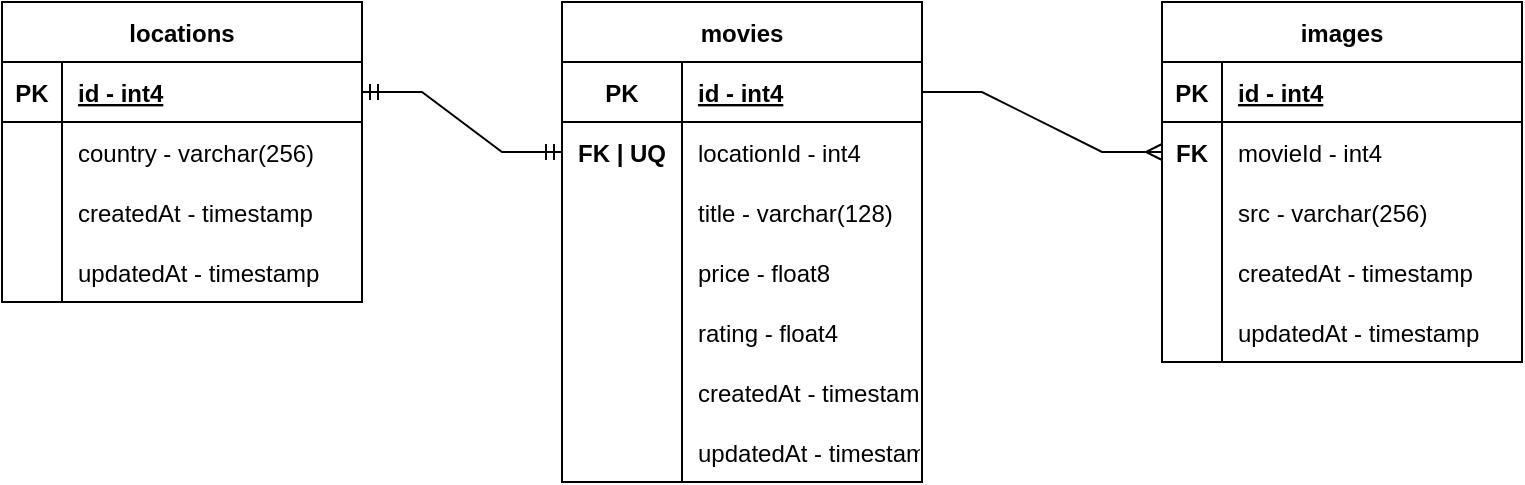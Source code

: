 <mxfile version="20.8.23" type="device"><diagram name="Page-1" id="e56a1550-8fbb-45ad-956c-1786394a9013"><mxGraphModel dx="1026" dy="645" grid="1" gridSize="10" guides="1" tooltips="1" connect="1" arrows="1" fold="1" page="1" pageScale="1" pageWidth="1100" pageHeight="850" background="none" math="0" shadow="0"><root><mxCell id="0"/><mxCell id="1" parent="0"/><mxCell id="b8wpY3FNWX6VCzvl1BRf-1" value="locations" style="shape=table;startSize=30;container=1;collapsible=1;childLayout=tableLayout;fixedRows=1;rowLines=0;fontStyle=1;align=center;resizeLast=1;" vertex="1" parent="1"><mxGeometry x="180" y="120" width="180" height="150" as="geometry"><mxRectangle x="230" y="130" width="90" height="30" as="alternateBounds"/></mxGeometry></mxCell><mxCell id="b8wpY3FNWX6VCzvl1BRf-2" value="" style="shape=tableRow;horizontal=0;startSize=0;swimlaneHead=0;swimlaneBody=0;fillColor=none;collapsible=0;dropTarget=0;points=[[0,0.5],[1,0.5]];portConstraint=eastwest;top=0;left=0;right=0;bottom=1;" vertex="1" parent="b8wpY3FNWX6VCzvl1BRf-1"><mxGeometry y="30" width="180" height="30" as="geometry"/></mxCell><mxCell id="b8wpY3FNWX6VCzvl1BRf-3" value="PK" style="shape=partialRectangle;connectable=0;fillColor=none;top=0;left=0;bottom=0;right=0;fontStyle=1;overflow=hidden;" vertex="1" parent="b8wpY3FNWX6VCzvl1BRf-2"><mxGeometry width="30" height="30" as="geometry"><mxRectangle width="30" height="30" as="alternateBounds"/></mxGeometry></mxCell><mxCell id="b8wpY3FNWX6VCzvl1BRf-4" value="id - int4" style="shape=partialRectangle;connectable=0;fillColor=none;top=0;left=0;bottom=0;right=0;align=left;spacingLeft=6;fontStyle=5;overflow=hidden;" vertex="1" parent="b8wpY3FNWX6VCzvl1BRf-2"><mxGeometry x="30" width="150" height="30" as="geometry"><mxRectangle width="150" height="30" as="alternateBounds"/></mxGeometry></mxCell><mxCell id="b8wpY3FNWX6VCzvl1BRf-5" value="" style="shape=tableRow;horizontal=0;startSize=0;swimlaneHead=0;swimlaneBody=0;fillColor=none;collapsible=0;dropTarget=0;points=[[0,0.5],[1,0.5]];portConstraint=eastwest;top=0;left=0;right=0;bottom=0;" vertex="1" parent="b8wpY3FNWX6VCzvl1BRf-1"><mxGeometry y="60" width="180" height="30" as="geometry"/></mxCell><mxCell id="b8wpY3FNWX6VCzvl1BRf-6" value="" style="shape=partialRectangle;connectable=0;fillColor=none;top=0;left=0;bottom=0;right=0;editable=1;overflow=hidden;" vertex="1" parent="b8wpY3FNWX6VCzvl1BRf-5"><mxGeometry width="30" height="30" as="geometry"><mxRectangle width="30" height="30" as="alternateBounds"/></mxGeometry></mxCell><mxCell id="b8wpY3FNWX6VCzvl1BRf-7" value="country - varchar(256)" style="shape=partialRectangle;connectable=0;fillColor=none;top=0;left=0;bottom=0;right=0;align=left;spacingLeft=6;overflow=hidden;" vertex="1" parent="b8wpY3FNWX6VCzvl1BRf-5"><mxGeometry x="30" width="150" height="30" as="geometry"><mxRectangle width="150" height="30" as="alternateBounds"/></mxGeometry></mxCell><mxCell id="b8wpY3FNWX6VCzvl1BRf-8" value="" style="shape=tableRow;horizontal=0;startSize=0;swimlaneHead=0;swimlaneBody=0;fillColor=none;collapsible=0;dropTarget=0;points=[[0,0.5],[1,0.5]];portConstraint=eastwest;top=0;left=0;right=0;bottom=0;" vertex="1" parent="b8wpY3FNWX6VCzvl1BRf-1"><mxGeometry y="90" width="180" height="30" as="geometry"/></mxCell><mxCell id="b8wpY3FNWX6VCzvl1BRf-9" value="" style="shape=partialRectangle;connectable=0;fillColor=none;top=0;left=0;bottom=0;right=0;editable=1;overflow=hidden;" vertex="1" parent="b8wpY3FNWX6VCzvl1BRf-8"><mxGeometry width="30" height="30" as="geometry"><mxRectangle width="30" height="30" as="alternateBounds"/></mxGeometry></mxCell><mxCell id="b8wpY3FNWX6VCzvl1BRf-10" value="createdAt - timestamp" style="shape=partialRectangle;connectable=0;fillColor=none;top=0;left=0;bottom=0;right=0;align=left;spacingLeft=6;overflow=hidden;" vertex="1" parent="b8wpY3FNWX6VCzvl1BRf-8"><mxGeometry x="30" width="150" height="30" as="geometry"><mxRectangle width="150" height="30" as="alternateBounds"/></mxGeometry></mxCell><mxCell id="b8wpY3FNWX6VCzvl1BRf-18" value="" style="shape=tableRow;horizontal=0;startSize=0;swimlaneHead=0;swimlaneBody=0;fillColor=none;collapsible=0;dropTarget=0;points=[[0,0.5],[1,0.5]];portConstraint=eastwest;top=0;left=0;right=0;bottom=0;" vertex="1" parent="b8wpY3FNWX6VCzvl1BRf-1"><mxGeometry y="120" width="180" height="30" as="geometry"/></mxCell><mxCell id="b8wpY3FNWX6VCzvl1BRf-19" value="" style="shape=partialRectangle;connectable=0;fillColor=none;top=0;left=0;bottom=0;right=0;editable=1;overflow=hidden;" vertex="1" parent="b8wpY3FNWX6VCzvl1BRf-18"><mxGeometry width="30" height="30" as="geometry"><mxRectangle width="30" height="30" as="alternateBounds"/></mxGeometry></mxCell><mxCell id="b8wpY3FNWX6VCzvl1BRf-20" value="updatedAt - timestamp" style="shape=partialRectangle;connectable=0;fillColor=none;top=0;left=0;bottom=0;right=0;align=left;spacingLeft=6;overflow=hidden;" vertex="1" parent="b8wpY3FNWX6VCzvl1BRf-18"><mxGeometry x="30" width="150" height="30" as="geometry"><mxRectangle width="150" height="30" as="alternateBounds"/></mxGeometry></mxCell><mxCell id="b8wpY3FNWX6VCzvl1BRf-25" value="images" style="shape=table;startSize=30;container=1;collapsible=1;childLayout=tableLayout;fixedRows=1;rowLines=0;fontStyle=1;align=center;resizeLast=1;" vertex="1" parent="1"><mxGeometry x="760" y="120" width="180" height="180" as="geometry"/></mxCell><mxCell id="b8wpY3FNWX6VCzvl1BRf-26" value="" style="shape=tableRow;horizontal=0;startSize=0;swimlaneHead=0;swimlaneBody=0;fillColor=none;collapsible=0;dropTarget=0;points=[[0,0.5],[1,0.5]];portConstraint=eastwest;top=0;left=0;right=0;bottom=1;" vertex="1" parent="b8wpY3FNWX6VCzvl1BRf-25"><mxGeometry y="30" width="180" height="30" as="geometry"/></mxCell><mxCell id="b8wpY3FNWX6VCzvl1BRf-27" value="PK" style="shape=partialRectangle;connectable=0;fillColor=none;top=0;left=0;bottom=0;right=0;fontStyle=1;overflow=hidden;" vertex="1" parent="b8wpY3FNWX6VCzvl1BRf-26"><mxGeometry width="30" height="30" as="geometry"><mxRectangle width="30" height="30" as="alternateBounds"/></mxGeometry></mxCell><mxCell id="b8wpY3FNWX6VCzvl1BRf-28" value="id - int4" style="shape=partialRectangle;connectable=0;fillColor=none;top=0;left=0;bottom=0;right=0;align=left;spacingLeft=6;fontStyle=5;overflow=hidden;" vertex="1" parent="b8wpY3FNWX6VCzvl1BRf-26"><mxGeometry x="30" width="150" height="30" as="geometry"><mxRectangle width="150" height="30" as="alternateBounds"/></mxGeometry></mxCell><mxCell id="b8wpY3FNWX6VCzvl1BRf-39" value="" style="shape=tableRow;horizontal=0;startSize=0;swimlaneHead=0;swimlaneBody=0;fillColor=none;collapsible=0;dropTarget=0;points=[[0,0.5],[1,0.5]];portConstraint=eastwest;top=0;left=0;right=0;bottom=0;" vertex="1" parent="b8wpY3FNWX6VCzvl1BRf-25"><mxGeometry y="60" width="180" height="30" as="geometry"/></mxCell><mxCell id="b8wpY3FNWX6VCzvl1BRf-40" value="FK" style="shape=partialRectangle;connectable=0;fillColor=none;top=0;left=0;bottom=0;right=0;editable=1;overflow=hidden;fontStyle=1" vertex="1" parent="b8wpY3FNWX6VCzvl1BRf-39"><mxGeometry width="30" height="30" as="geometry"><mxRectangle width="30" height="30" as="alternateBounds"/></mxGeometry></mxCell><mxCell id="b8wpY3FNWX6VCzvl1BRf-41" value="movieId - int4" style="shape=partialRectangle;connectable=0;fillColor=none;top=0;left=0;bottom=0;right=0;align=left;spacingLeft=6;overflow=hidden;" vertex="1" parent="b8wpY3FNWX6VCzvl1BRf-39"><mxGeometry x="30" width="150" height="30" as="geometry"><mxRectangle width="150" height="30" as="alternateBounds"/></mxGeometry></mxCell><mxCell id="b8wpY3FNWX6VCzvl1BRf-29" value="" style="shape=tableRow;horizontal=0;startSize=0;swimlaneHead=0;swimlaneBody=0;fillColor=none;collapsible=0;dropTarget=0;points=[[0,0.5],[1,0.5]];portConstraint=eastwest;top=0;left=0;right=0;bottom=0;" vertex="1" parent="b8wpY3FNWX6VCzvl1BRf-25"><mxGeometry y="90" width="180" height="30" as="geometry"/></mxCell><mxCell id="b8wpY3FNWX6VCzvl1BRf-30" value="" style="shape=partialRectangle;connectable=0;fillColor=none;top=0;left=0;bottom=0;right=0;editable=1;overflow=hidden;" vertex="1" parent="b8wpY3FNWX6VCzvl1BRf-29"><mxGeometry width="30" height="30" as="geometry"><mxRectangle width="30" height="30" as="alternateBounds"/></mxGeometry></mxCell><mxCell id="b8wpY3FNWX6VCzvl1BRf-31" value="src - varchar(256)" style="shape=partialRectangle;connectable=0;fillColor=none;top=0;left=0;bottom=0;right=0;align=left;spacingLeft=6;overflow=hidden;" vertex="1" parent="b8wpY3FNWX6VCzvl1BRf-29"><mxGeometry x="30" width="150" height="30" as="geometry"><mxRectangle width="150" height="30" as="alternateBounds"/></mxGeometry></mxCell><mxCell id="b8wpY3FNWX6VCzvl1BRf-32" value="" style="shape=tableRow;horizontal=0;startSize=0;swimlaneHead=0;swimlaneBody=0;fillColor=none;collapsible=0;dropTarget=0;points=[[0,0.5],[1,0.5]];portConstraint=eastwest;top=0;left=0;right=0;bottom=0;" vertex="1" parent="b8wpY3FNWX6VCzvl1BRf-25"><mxGeometry y="120" width="180" height="30" as="geometry"/></mxCell><mxCell id="b8wpY3FNWX6VCzvl1BRf-33" value="" style="shape=partialRectangle;connectable=0;fillColor=none;top=0;left=0;bottom=0;right=0;editable=1;overflow=hidden;" vertex="1" parent="b8wpY3FNWX6VCzvl1BRf-32"><mxGeometry width="30" height="30" as="geometry"><mxRectangle width="30" height="30" as="alternateBounds"/></mxGeometry></mxCell><mxCell id="b8wpY3FNWX6VCzvl1BRf-34" value="createdAt - timestamp" style="shape=partialRectangle;connectable=0;fillColor=none;top=0;left=0;bottom=0;right=0;align=left;spacingLeft=6;overflow=hidden;" vertex="1" parent="b8wpY3FNWX6VCzvl1BRf-32"><mxGeometry x="30" width="150" height="30" as="geometry"><mxRectangle width="150" height="30" as="alternateBounds"/></mxGeometry></mxCell><mxCell id="b8wpY3FNWX6VCzvl1BRf-35" value="" style="shape=tableRow;horizontal=0;startSize=0;swimlaneHead=0;swimlaneBody=0;fillColor=none;collapsible=0;dropTarget=0;points=[[0,0.5],[1,0.5]];portConstraint=eastwest;top=0;left=0;right=0;bottom=0;" vertex="1" parent="b8wpY3FNWX6VCzvl1BRf-25"><mxGeometry y="150" width="180" height="30" as="geometry"/></mxCell><mxCell id="b8wpY3FNWX6VCzvl1BRf-36" value="" style="shape=partialRectangle;connectable=0;fillColor=none;top=0;left=0;bottom=0;right=0;editable=1;overflow=hidden;" vertex="1" parent="b8wpY3FNWX6VCzvl1BRf-35"><mxGeometry width="30" height="30" as="geometry"><mxRectangle width="30" height="30" as="alternateBounds"/></mxGeometry></mxCell><mxCell id="b8wpY3FNWX6VCzvl1BRf-37" value="updatedAt - timestamp" style="shape=partialRectangle;connectable=0;fillColor=none;top=0;left=0;bottom=0;right=0;align=left;spacingLeft=6;overflow=hidden;" vertex="1" parent="b8wpY3FNWX6VCzvl1BRf-35"><mxGeometry x="30" width="150" height="30" as="geometry"><mxRectangle width="150" height="30" as="alternateBounds"/></mxGeometry></mxCell><mxCell id="b8wpY3FNWX6VCzvl1BRf-42" value="movies" style="shape=table;startSize=30;container=1;collapsible=1;childLayout=tableLayout;fixedRows=1;rowLines=0;fontStyle=1;align=center;resizeLast=1;" vertex="1" parent="1"><mxGeometry x="460" y="120" width="180" height="240" as="geometry"/></mxCell><mxCell id="b8wpY3FNWX6VCzvl1BRf-43" value="" style="shape=tableRow;horizontal=0;startSize=0;swimlaneHead=0;swimlaneBody=0;fillColor=none;collapsible=0;dropTarget=0;points=[[0,0.5],[1,0.5]];portConstraint=eastwest;top=0;left=0;right=0;bottom=1;" vertex="1" parent="b8wpY3FNWX6VCzvl1BRf-42"><mxGeometry y="30" width="180" height="30" as="geometry"/></mxCell><mxCell id="b8wpY3FNWX6VCzvl1BRf-44" value="PK" style="shape=partialRectangle;connectable=0;fillColor=none;top=0;left=0;bottom=0;right=0;fontStyle=1;overflow=hidden;" vertex="1" parent="b8wpY3FNWX6VCzvl1BRf-43"><mxGeometry width="60" height="30" as="geometry"><mxRectangle width="60" height="30" as="alternateBounds"/></mxGeometry></mxCell><mxCell id="b8wpY3FNWX6VCzvl1BRf-45" value="id - int4" style="shape=partialRectangle;connectable=0;fillColor=none;top=0;left=0;bottom=0;right=0;align=left;spacingLeft=6;fontStyle=5;overflow=hidden;" vertex="1" parent="b8wpY3FNWX6VCzvl1BRf-43"><mxGeometry x="60" width="120" height="30" as="geometry"><mxRectangle width="120" height="30" as="alternateBounds"/></mxGeometry></mxCell><mxCell id="b8wpY3FNWX6VCzvl1BRf-46" value="" style="shape=tableRow;horizontal=0;startSize=0;swimlaneHead=0;swimlaneBody=0;fillColor=none;collapsible=0;dropTarget=0;points=[[0,0.5],[1,0.5]];portConstraint=eastwest;top=0;left=0;right=0;bottom=0;" vertex="1" parent="b8wpY3FNWX6VCzvl1BRf-42"><mxGeometry y="60" width="180" height="30" as="geometry"/></mxCell><mxCell id="b8wpY3FNWX6VCzvl1BRf-47" value="FK | UQ" style="shape=partialRectangle;connectable=0;fillColor=none;top=0;left=0;bottom=0;right=0;editable=1;overflow=hidden;fontStyle=1" vertex="1" parent="b8wpY3FNWX6VCzvl1BRf-46"><mxGeometry width="60" height="30" as="geometry"><mxRectangle width="60" height="30" as="alternateBounds"/></mxGeometry></mxCell><mxCell id="b8wpY3FNWX6VCzvl1BRf-48" value="locationId - int4" style="shape=partialRectangle;connectable=0;fillColor=none;top=0;left=0;bottom=0;right=0;align=left;spacingLeft=6;overflow=hidden;" vertex="1" parent="b8wpY3FNWX6VCzvl1BRf-46"><mxGeometry x="60" width="120" height="30" as="geometry"><mxRectangle width="120" height="30" as="alternateBounds"/></mxGeometry></mxCell><mxCell id="b8wpY3FNWX6VCzvl1BRf-56" value="" style="shape=tableRow;horizontal=0;startSize=0;swimlaneHead=0;swimlaneBody=0;fillColor=none;collapsible=0;dropTarget=0;points=[[0,0.5],[1,0.5]];portConstraint=eastwest;top=0;left=0;right=0;bottom=0;" vertex="1" parent="b8wpY3FNWX6VCzvl1BRf-42"><mxGeometry y="90" width="180" height="30" as="geometry"/></mxCell><mxCell id="b8wpY3FNWX6VCzvl1BRf-57" value="" style="shape=partialRectangle;connectable=0;fillColor=none;top=0;left=0;bottom=0;right=0;editable=1;overflow=hidden;" vertex="1" parent="b8wpY3FNWX6VCzvl1BRf-56"><mxGeometry width="60" height="30" as="geometry"><mxRectangle width="60" height="30" as="alternateBounds"/></mxGeometry></mxCell><mxCell id="b8wpY3FNWX6VCzvl1BRf-58" value="title - varchar(128)" style="shape=partialRectangle;connectable=0;fillColor=none;top=0;left=0;bottom=0;right=0;align=left;spacingLeft=6;overflow=hidden;" vertex="1" parent="b8wpY3FNWX6VCzvl1BRf-56"><mxGeometry x="60" width="120" height="30" as="geometry"><mxRectangle width="120" height="30" as="alternateBounds"/></mxGeometry></mxCell><mxCell id="b8wpY3FNWX6VCzvl1BRf-60" value="" style="shape=tableRow;horizontal=0;startSize=0;swimlaneHead=0;swimlaneBody=0;fillColor=none;collapsible=0;dropTarget=0;points=[[0,0.5],[1,0.5]];portConstraint=eastwest;top=0;left=0;right=0;bottom=0;" vertex="1" parent="b8wpY3FNWX6VCzvl1BRf-42"><mxGeometry y="120" width="180" height="30" as="geometry"/></mxCell><mxCell id="b8wpY3FNWX6VCzvl1BRf-61" value="" style="shape=partialRectangle;connectable=0;fillColor=none;top=0;left=0;bottom=0;right=0;editable=1;overflow=hidden;" vertex="1" parent="b8wpY3FNWX6VCzvl1BRf-60"><mxGeometry width="60" height="30" as="geometry"><mxRectangle width="60" height="30" as="alternateBounds"/></mxGeometry></mxCell><mxCell id="b8wpY3FNWX6VCzvl1BRf-62" value="price - float8" style="shape=partialRectangle;connectable=0;fillColor=none;top=0;left=0;bottom=0;right=0;align=left;spacingLeft=6;overflow=hidden;" vertex="1" parent="b8wpY3FNWX6VCzvl1BRf-60"><mxGeometry x="60" width="120" height="30" as="geometry"><mxRectangle width="120" height="30" as="alternateBounds"/></mxGeometry></mxCell><mxCell id="b8wpY3FNWX6VCzvl1BRf-64" value="" style="shape=tableRow;horizontal=0;startSize=0;swimlaneHead=0;swimlaneBody=0;fillColor=none;collapsible=0;dropTarget=0;points=[[0,0.5],[1,0.5]];portConstraint=eastwest;top=0;left=0;right=0;bottom=0;" vertex="1" parent="b8wpY3FNWX6VCzvl1BRf-42"><mxGeometry y="150" width="180" height="30" as="geometry"/></mxCell><mxCell id="b8wpY3FNWX6VCzvl1BRf-65" value="" style="shape=partialRectangle;connectable=0;fillColor=none;top=0;left=0;bottom=0;right=0;editable=1;overflow=hidden;" vertex="1" parent="b8wpY3FNWX6VCzvl1BRf-64"><mxGeometry width="60" height="30" as="geometry"><mxRectangle width="60" height="30" as="alternateBounds"/></mxGeometry></mxCell><mxCell id="b8wpY3FNWX6VCzvl1BRf-66" value="rating - float4" style="shape=partialRectangle;connectable=0;fillColor=none;top=0;left=0;bottom=0;right=0;align=left;spacingLeft=6;overflow=hidden;" vertex="1" parent="b8wpY3FNWX6VCzvl1BRf-64"><mxGeometry x="60" width="120" height="30" as="geometry"><mxRectangle width="120" height="30" as="alternateBounds"/></mxGeometry></mxCell><mxCell id="b8wpY3FNWX6VCzvl1BRf-49" value="" style="shape=tableRow;horizontal=0;startSize=0;swimlaneHead=0;swimlaneBody=0;fillColor=none;collapsible=0;dropTarget=0;points=[[0,0.5],[1,0.5]];portConstraint=eastwest;top=0;left=0;right=0;bottom=0;" vertex="1" parent="b8wpY3FNWX6VCzvl1BRf-42"><mxGeometry y="180" width="180" height="30" as="geometry"/></mxCell><mxCell id="b8wpY3FNWX6VCzvl1BRf-50" value="" style="shape=partialRectangle;connectable=0;fillColor=none;top=0;left=0;bottom=0;right=0;editable=1;overflow=hidden;" vertex="1" parent="b8wpY3FNWX6VCzvl1BRf-49"><mxGeometry width="60" height="30" as="geometry"><mxRectangle width="60" height="30" as="alternateBounds"/></mxGeometry></mxCell><mxCell id="b8wpY3FNWX6VCzvl1BRf-51" value="createdAt - timestamp" style="shape=partialRectangle;connectable=0;fillColor=none;top=0;left=0;bottom=0;right=0;align=left;spacingLeft=6;overflow=hidden;" vertex="1" parent="b8wpY3FNWX6VCzvl1BRf-49"><mxGeometry x="60" width="120" height="30" as="geometry"><mxRectangle width="120" height="30" as="alternateBounds"/></mxGeometry></mxCell><mxCell id="b8wpY3FNWX6VCzvl1BRf-52" value="" style="shape=tableRow;horizontal=0;startSize=0;swimlaneHead=0;swimlaneBody=0;fillColor=none;collapsible=0;dropTarget=0;points=[[0,0.5],[1,0.5]];portConstraint=eastwest;top=0;left=0;right=0;bottom=0;" vertex="1" parent="b8wpY3FNWX6VCzvl1BRf-42"><mxGeometry y="210" width="180" height="30" as="geometry"/></mxCell><mxCell id="b8wpY3FNWX6VCzvl1BRf-53" value="" style="shape=partialRectangle;connectable=0;fillColor=none;top=0;left=0;bottom=0;right=0;editable=1;overflow=hidden;" vertex="1" parent="b8wpY3FNWX6VCzvl1BRf-52"><mxGeometry width="60" height="30" as="geometry"><mxRectangle width="60" height="30" as="alternateBounds"/></mxGeometry></mxCell><mxCell id="b8wpY3FNWX6VCzvl1BRf-54" value="updatedAt - timestamp" style="shape=partialRectangle;connectable=0;fillColor=none;top=0;left=0;bottom=0;right=0;align=left;spacingLeft=6;overflow=hidden;" vertex="1" parent="b8wpY3FNWX6VCzvl1BRf-52"><mxGeometry x="60" width="120" height="30" as="geometry"><mxRectangle width="120" height="30" as="alternateBounds"/></mxGeometry></mxCell><mxCell id="b8wpY3FNWX6VCzvl1BRf-67" value="" style="edgeStyle=entityRelationEdgeStyle;fontSize=12;html=1;endArrow=ERmandOne;startArrow=ERmandOne;rounded=0;" edge="1" parent="1" source="b8wpY3FNWX6VCzvl1BRf-2" target="b8wpY3FNWX6VCzvl1BRf-46"><mxGeometry width="100" height="100" relative="1" as="geometry"><mxPoint x="410" y="240" as="sourcePoint"/><mxPoint x="450" y="250" as="targetPoint"/></mxGeometry></mxCell><mxCell id="b8wpY3FNWX6VCzvl1BRf-69" value="" style="edgeStyle=entityRelationEdgeStyle;fontSize=12;html=1;endArrow=ERmany;rounded=0;" edge="1" parent="1" source="b8wpY3FNWX6VCzvl1BRf-43" target="b8wpY3FNWX6VCzvl1BRf-39"><mxGeometry width="100" height="100" relative="1" as="geometry"><mxPoint x="660" y="310" as="sourcePoint"/><mxPoint x="760" y="210" as="targetPoint"/></mxGeometry></mxCell></root></mxGraphModel></diagram></mxfile>